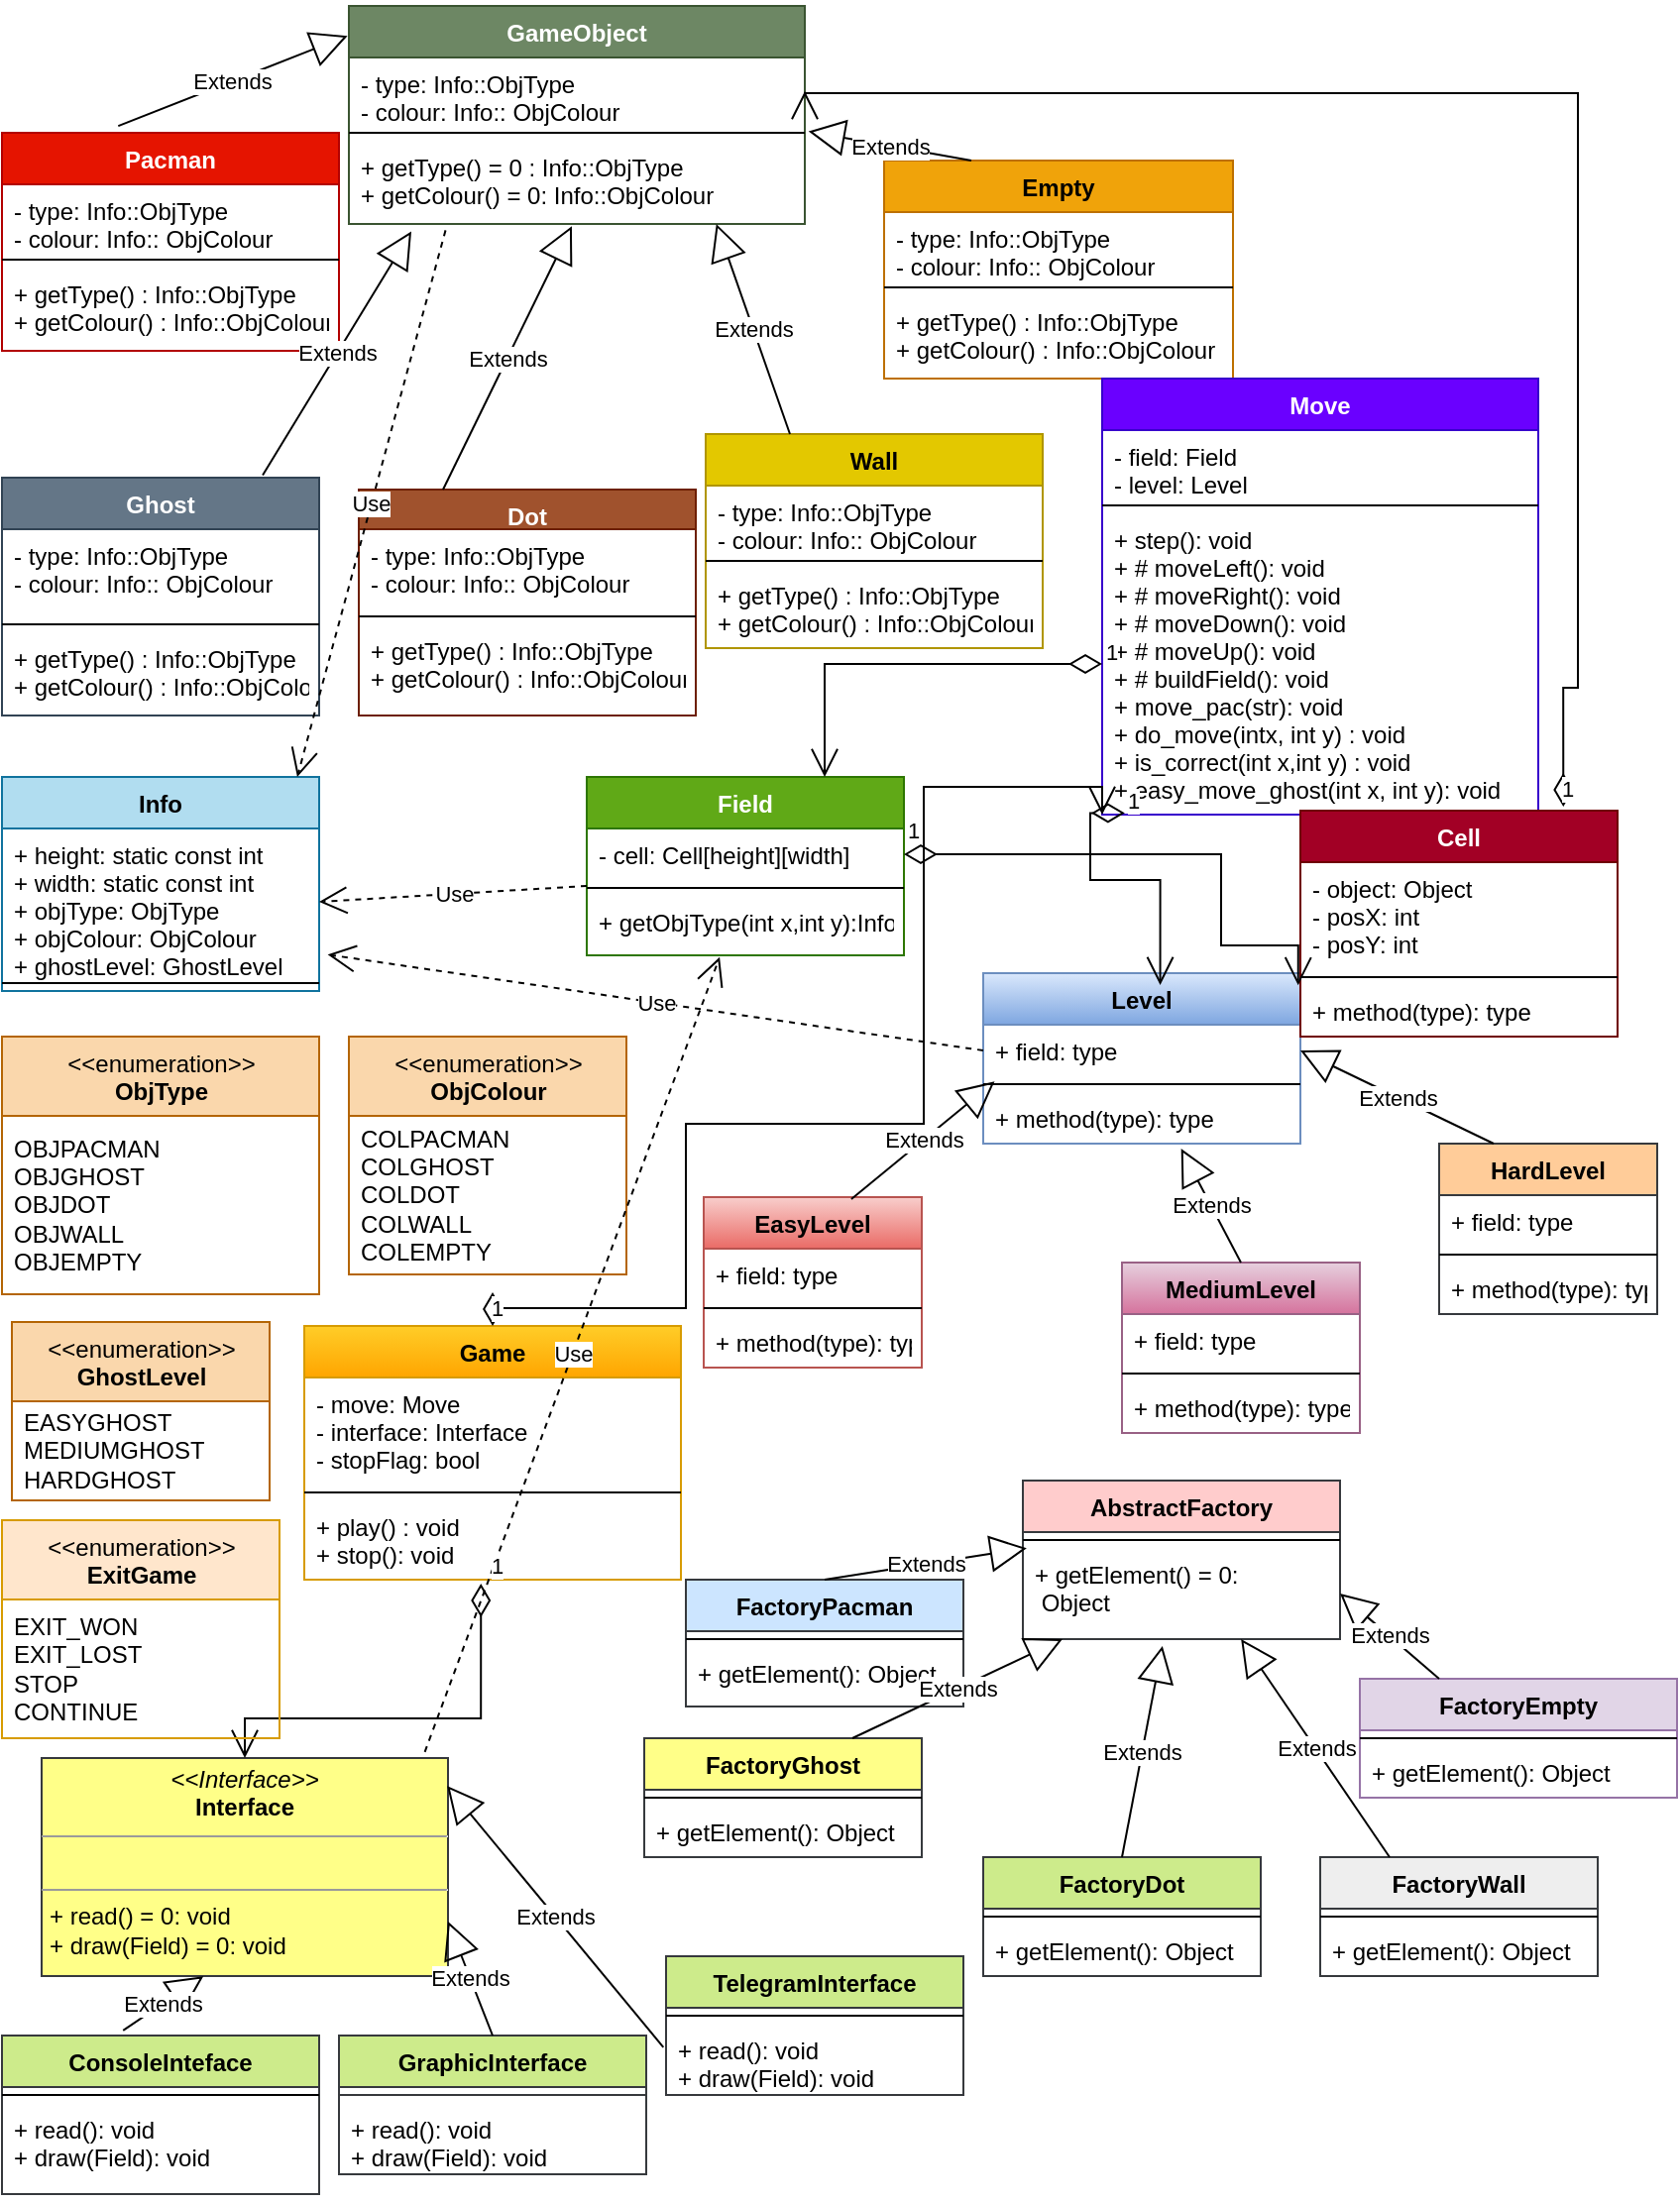 <mxfile version="17.1.3" type="github">
  <diagram id="C5RBs43oDa-KdzZeNtuy" name="Page-1">
    <mxGraphModel dx="1153" dy="608" grid="1" gridSize="10" guides="1" tooltips="1" connect="1" arrows="1" fold="1" page="1" pageScale="1" pageWidth="827" pageHeight="1169" math="0" shadow="0">
      <root>
        <mxCell id="WIyWlLk6GJQsqaUBKTNV-0" />
        <mxCell id="WIyWlLk6GJQsqaUBKTNV-1" parent="WIyWlLk6GJQsqaUBKTNV-0" />
        <mxCell id="kcvEA24CebEOUI8K_3z3-49" value="GameObject" style="swimlane;fontStyle=1;align=center;verticalAlign=top;childLayout=stackLayout;horizontal=1;startSize=26;horizontalStack=0;resizeParent=1;resizeParentMax=0;resizeLast=0;collapsible=1;marginBottom=0;fillColor=#6d8764;fontColor=#ffffff;strokeColor=#3A5431;" vertex="1" parent="WIyWlLk6GJQsqaUBKTNV-1">
          <mxGeometry x="190" y="36" width="230" height="110" as="geometry" />
        </mxCell>
        <mxCell id="kcvEA24CebEOUI8K_3z3-50" value="- type: Info::ObjType&#xa;- colour: Info:: ObjColour" style="text;strokeColor=none;fillColor=none;align=left;verticalAlign=top;spacingLeft=4;spacingRight=4;overflow=hidden;rotatable=0;points=[[0,0.5],[1,0.5]];portConstraint=eastwest;" vertex="1" parent="kcvEA24CebEOUI8K_3z3-49">
          <mxGeometry y="26" width="230" height="34" as="geometry" />
        </mxCell>
        <mxCell id="kcvEA24CebEOUI8K_3z3-51" value="" style="line;strokeWidth=1;fillColor=none;align=left;verticalAlign=middle;spacingTop=-1;spacingLeft=3;spacingRight=3;rotatable=0;labelPosition=right;points=[];portConstraint=eastwest;" vertex="1" parent="kcvEA24CebEOUI8K_3z3-49">
          <mxGeometry y="60" width="230" height="8" as="geometry" />
        </mxCell>
        <mxCell id="kcvEA24CebEOUI8K_3z3-52" value="+ getType() = 0 : Info::ObjType&#xa;+ getColour() = 0: Info::ObjColour" style="text;strokeColor=none;fillColor=none;align=left;verticalAlign=top;spacingLeft=4;spacingRight=4;overflow=hidden;rotatable=0;points=[[0,0.5],[1,0.5]];portConstraint=eastwest;" vertex="1" parent="kcvEA24CebEOUI8K_3z3-49">
          <mxGeometry y="68" width="230" height="42" as="geometry" />
        </mxCell>
        <mxCell id="kcvEA24CebEOUI8K_3z3-53" value="Ghost" style="swimlane;fontStyle=1;align=center;verticalAlign=top;childLayout=stackLayout;horizontal=1;startSize=26;horizontalStack=0;resizeParent=1;resizeParentMax=0;resizeLast=0;collapsible=1;marginBottom=0;fillColor=#647687;fontColor=#ffffff;strokeColor=#314354;" vertex="1" parent="WIyWlLk6GJQsqaUBKTNV-1">
          <mxGeometry x="15" y="274" width="160" height="120" as="geometry" />
        </mxCell>
        <mxCell id="kcvEA24CebEOUI8K_3z3-54" value="- type: Info::ObjType&#xa;- colour: Info:: ObjColour" style="text;strokeColor=none;fillColor=none;align=left;verticalAlign=top;spacingLeft=4;spacingRight=4;overflow=hidden;rotatable=0;points=[[0,0.5],[1,0.5]];portConstraint=eastwest;" vertex="1" parent="kcvEA24CebEOUI8K_3z3-53">
          <mxGeometry y="26" width="160" height="44" as="geometry" />
        </mxCell>
        <mxCell id="kcvEA24CebEOUI8K_3z3-55" value="" style="line;strokeWidth=1;fillColor=none;align=left;verticalAlign=middle;spacingTop=-1;spacingLeft=3;spacingRight=3;rotatable=0;labelPosition=right;points=[];portConstraint=eastwest;" vertex="1" parent="kcvEA24CebEOUI8K_3z3-53">
          <mxGeometry y="70" width="160" height="8" as="geometry" />
        </mxCell>
        <mxCell id="kcvEA24CebEOUI8K_3z3-56" value="+ getType() : Info::ObjType&#xa;+ getColour() : Info::ObjColour" style="text;strokeColor=none;fillColor=none;align=left;verticalAlign=top;spacingLeft=4;spacingRight=4;overflow=hidden;rotatable=0;points=[[0,0.5],[1,0.5]];portConstraint=eastwest;" vertex="1" parent="kcvEA24CebEOUI8K_3z3-53">
          <mxGeometry y="78" width="160" height="42" as="geometry" />
        </mxCell>
        <mxCell id="kcvEA24CebEOUI8K_3z3-57" value="Dot" style="swimlane;fontStyle=1;align=center;verticalAlign=top;childLayout=stackLayout;horizontal=1;startSize=20;horizontalStack=0;resizeParent=1;resizeParentMax=0;resizeLast=0;collapsible=1;marginBottom=0;fillColor=#a0522d;fontColor=#ffffff;strokeColor=#6D1F00;" vertex="1" parent="WIyWlLk6GJQsqaUBKTNV-1">
          <mxGeometry x="195" y="280" width="170" height="114" as="geometry" />
        </mxCell>
        <mxCell id="kcvEA24CebEOUI8K_3z3-58" value="- type: Info::ObjType&#xa;- colour: Info:: ObjColour" style="text;strokeColor=none;fillColor=none;align=left;verticalAlign=top;spacingLeft=4;spacingRight=4;overflow=hidden;rotatable=0;points=[[0,0.5],[1,0.5]];portConstraint=eastwest;" vertex="1" parent="kcvEA24CebEOUI8K_3z3-57">
          <mxGeometry y="20" width="170" height="40" as="geometry" />
        </mxCell>
        <mxCell id="kcvEA24CebEOUI8K_3z3-59" value="" style="line;strokeWidth=1;fillColor=none;align=left;verticalAlign=middle;spacingTop=-1;spacingLeft=3;spacingRight=3;rotatable=0;labelPosition=right;points=[];portConstraint=eastwest;" vertex="1" parent="kcvEA24CebEOUI8K_3z3-57">
          <mxGeometry y="60" width="170" height="8" as="geometry" />
        </mxCell>
        <mxCell id="kcvEA24CebEOUI8K_3z3-60" value="+ getType() : Info::ObjType&#xa;+ getColour() : Info::ObjColour" style="text;strokeColor=none;fillColor=none;align=left;verticalAlign=top;spacingLeft=4;spacingRight=4;overflow=hidden;rotatable=0;points=[[0,0.5],[1,0.5]];portConstraint=eastwest;" vertex="1" parent="kcvEA24CebEOUI8K_3z3-57">
          <mxGeometry y="68" width="170" height="46" as="geometry" />
        </mxCell>
        <mxCell id="kcvEA24CebEOUI8K_3z3-61" value="Wall" style="swimlane;fontStyle=1;align=center;verticalAlign=top;childLayout=stackLayout;horizontal=1;startSize=26;horizontalStack=0;resizeParent=1;resizeParentMax=0;resizeLast=0;collapsible=1;marginBottom=0;fillColor=#e3c800;fontColor=#000000;strokeColor=#B09500;" vertex="1" parent="WIyWlLk6GJQsqaUBKTNV-1">
          <mxGeometry x="370" y="252" width="170" height="108" as="geometry" />
        </mxCell>
        <mxCell id="kcvEA24CebEOUI8K_3z3-62" value="- type: Info::ObjType&#xa;- colour: Info:: ObjColour" style="text;strokeColor=none;fillColor=none;align=left;verticalAlign=top;spacingLeft=4;spacingRight=4;overflow=hidden;rotatable=0;points=[[0,0.5],[1,0.5]];portConstraint=eastwest;" vertex="1" parent="kcvEA24CebEOUI8K_3z3-61">
          <mxGeometry y="26" width="170" height="34" as="geometry" />
        </mxCell>
        <mxCell id="kcvEA24CebEOUI8K_3z3-63" value="" style="line;strokeWidth=1;fillColor=none;align=left;verticalAlign=middle;spacingTop=-1;spacingLeft=3;spacingRight=3;rotatable=0;labelPosition=right;points=[];portConstraint=eastwest;" vertex="1" parent="kcvEA24CebEOUI8K_3z3-61">
          <mxGeometry y="60" width="170" height="8" as="geometry" />
        </mxCell>
        <mxCell id="kcvEA24CebEOUI8K_3z3-64" value="+ getType() : Info::ObjType&#xa;+ getColour() : Info::ObjColour" style="text;strokeColor=none;fillColor=none;align=left;verticalAlign=top;spacingLeft=4;spacingRight=4;overflow=hidden;rotatable=0;points=[[0,0.5],[1,0.5]];portConstraint=eastwest;" vertex="1" parent="kcvEA24CebEOUI8K_3z3-61">
          <mxGeometry y="68" width="170" height="40" as="geometry" />
        </mxCell>
        <mxCell id="kcvEA24CebEOUI8K_3z3-65" value="Empty" style="swimlane;fontStyle=1;align=center;verticalAlign=top;childLayout=stackLayout;horizontal=1;startSize=26;horizontalStack=0;resizeParent=1;resizeParentMax=0;resizeLast=0;collapsible=1;marginBottom=0;fillColor=#f0a30a;fontColor=#000000;strokeColor=#BD7000;" vertex="1" parent="WIyWlLk6GJQsqaUBKTNV-1">
          <mxGeometry x="460" y="114" width="176" height="110" as="geometry" />
        </mxCell>
        <mxCell id="kcvEA24CebEOUI8K_3z3-66" value="- type: Info::ObjType&#xa;- colour: Info:: ObjColour" style="text;strokeColor=none;fillColor=none;align=left;verticalAlign=top;spacingLeft=4;spacingRight=4;overflow=hidden;rotatable=0;points=[[0,0.5],[1,0.5]];portConstraint=eastwest;" vertex="1" parent="kcvEA24CebEOUI8K_3z3-65">
          <mxGeometry y="26" width="176" height="34" as="geometry" />
        </mxCell>
        <mxCell id="kcvEA24CebEOUI8K_3z3-67" value="" style="line;strokeWidth=1;fillColor=none;align=left;verticalAlign=middle;spacingTop=-1;spacingLeft=3;spacingRight=3;rotatable=0;labelPosition=right;points=[];portConstraint=eastwest;" vertex="1" parent="kcvEA24CebEOUI8K_3z3-65">
          <mxGeometry y="60" width="176" height="8" as="geometry" />
        </mxCell>
        <mxCell id="kcvEA24CebEOUI8K_3z3-68" value="+ getType() : Info::ObjType&#xa;+ getColour() : Info::ObjColour" style="text;strokeColor=none;fillColor=none;align=left;verticalAlign=top;spacingLeft=4;spacingRight=4;overflow=hidden;rotatable=0;points=[[0,0.5],[1,0.5]];portConstraint=eastwest;" vertex="1" parent="kcvEA24CebEOUI8K_3z3-65">
          <mxGeometry y="68" width="176" height="42" as="geometry" />
        </mxCell>
        <mxCell id="kcvEA24CebEOUI8K_3z3-69" value="Pacman" style="swimlane;fontStyle=1;align=center;verticalAlign=top;childLayout=stackLayout;horizontal=1;startSize=26;horizontalStack=0;resizeParent=1;resizeParentMax=0;resizeLast=0;collapsible=1;marginBottom=0;fillColor=#e51400;fontColor=#ffffff;strokeColor=#B20000;" vertex="1" parent="WIyWlLk6GJQsqaUBKTNV-1">
          <mxGeometry x="15" y="100" width="170" height="110" as="geometry" />
        </mxCell>
        <mxCell id="kcvEA24CebEOUI8K_3z3-70" value="- type: Info::ObjType&#xa;- colour: Info:: ObjColour" style="text;strokeColor=none;fillColor=none;align=left;verticalAlign=top;spacingLeft=4;spacingRight=4;overflow=hidden;rotatable=0;points=[[0,0.5],[1,0.5]];portConstraint=eastwest;" vertex="1" parent="kcvEA24CebEOUI8K_3z3-69">
          <mxGeometry y="26" width="170" height="34" as="geometry" />
        </mxCell>
        <mxCell id="kcvEA24CebEOUI8K_3z3-71" value="" style="line;strokeWidth=1;fillColor=none;align=left;verticalAlign=middle;spacingTop=-1;spacingLeft=3;spacingRight=3;rotatable=0;labelPosition=right;points=[];portConstraint=eastwest;" vertex="1" parent="kcvEA24CebEOUI8K_3z3-69">
          <mxGeometry y="60" width="170" height="8" as="geometry" />
        </mxCell>
        <mxCell id="kcvEA24CebEOUI8K_3z3-72" value="+ getType() : Info::ObjType&#xa;+ getColour() : Info::ObjColour" style="text;strokeColor=none;fillColor=none;align=left;verticalAlign=top;spacingLeft=4;spacingRight=4;overflow=hidden;rotatable=0;points=[[0,0.5],[1,0.5]];portConstraint=eastwest;" vertex="1" parent="kcvEA24CebEOUI8K_3z3-69">
          <mxGeometry y="68" width="170" height="42" as="geometry" />
        </mxCell>
        <mxCell id="kcvEA24CebEOUI8K_3z3-73" value="Game" style="swimlane;fontStyle=1;align=center;verticalAlign=top;childLayout=stackLayout;horizontal=1;startSize=26;horizontalStack=0;resizeParent=1;resizeParentMax=0;resizeLast=0;collapsible=1;marginBottom=0;fillColor=#ffcd28;gradientColor=#ffa500;strokeColor=#d79b00;" vertex="1" parent="WIyWlLk6GJQsqaUBKTNV-1">
          <mxGeometry x="167.5" y="702" width="190" height="128" as="geometry" />
        </mxCell>
        <mxCell id="kcvEA24CebEOUI8K_3z3-74" value="- move: Move&#xa;- interface: Interface&#xa;- stopFlag: bool" style="text;strokeColor=none;fillColor=none;align=left;verticalAlign=top;spacingLeft=4;spacingRight=4;overflow=hidden;rotatable=0;points=[[0,0.5],[1,0.5]];portConstraint=eastwest;" vertex="1" parent="kcvEA24CebEOUI8K_3z3-73">
          <mxGeometry y="26" width="190" height="54" as="geometry" />
        </mxCell>
        <mxCell id="kcvEA24CebEOUI8K_3z3-75" value="" style="line;strokeWidth=1;fillColor=none;align=left;verticalAlign=middle;spacingTop=-1;spacingLeft=3;spacingRight=3;rotatable=0;labelPosition=right;points=[];portConstraint=eastwest;" vertex="1" parent="kcvEA24CebEOUI8K_3z3-73">
          <mxGeometry y="80" width="190" height="8" as="geometry" />
        </mxCell>
        <mxCell id="kcvEA24CebEOUI8K_3z3-76" value="+ play() : void&#xa;+ stop(): void" style="text;strokeColor=none;fillColor=none;align=left;verticalAlign=top;spacingLeft=4;spacingRight=4;overflow=hidden;rotatable=0;points=[[0,0.5],[1,0.5]];portConstraint=eastwest;" vertex="1" parent="kcvEA24CebEOUI8K_3z3-73">
          <mxGeometry y="88" width="190" height="40" as="geometry" />
        </mxCell>
        <mxCell id="kcvEA24CebEOUI8K_3z3-77" value="Move" style="swimlane;fontStyle=1;align=center;verticalAlign=top;childLayout=stackLayout;horizontal=1;startSize=26;horizontalStack=0;resizeParent=1;resizeParentMax=0;resizeLast=0;collapsible=1;marginBottom=0;fillColor=#6a00ff;fontColor=#ffffff;strokeColor=#3700CC;" vertex="1" parent="WIyWlLk6GJQsqaUBKTNV-1">
          <mxGeometry x="570" y="224" width="220" height="220" as="geometry" />
        </mxCell>
        <mxCell id="kcvEA24CebEOUI8K_3z3-78" value="- field: Field&#xa;- level: Level" style="text;strokeColor=none;fillColor=none;align=left;verticalAlign=top;spacingLeft=4;spacingRight=4;overflow=hidden;rotatable=0;points=[[0,0.5],[1,0.5]];portConstraint=eastwest;" vertex="1" parent="kcvEA24CebEOUI8K_3z3-77">
          <mxGeometry y="26" width="220" height="34" as="geometry" />
        </mxCell>
        <mxCell id="kcvEA24CebEOUI8K_3z3-79" value="" style="line;strokeWidth=1;fillColor=none;align=left;verticalAlign=middle;spacingTop=-1;spacingLeft=3;spacingRight=3;rotatable=0;labelPosition=right;points=[];portConstraint=eastwest;" vertex="1" parent="kcvEA24CebEOUI8K_3z3-77">
          <mxGeometry y="60" width="220" height="8" as="geometry" />
        </mxCell>
        <mxCell id="kcvEA24CebEOUI8K_3z3-80" value="+ step(): void&#xa;+ # moveLeft(): void&#xa;+ # moveRight(): void&#xa;+ # moveDown(): void&#xa;+ # moveUp(): void&#xa;+ # buildField(): void&#xa;+ move_pac(str): void&#xa;+ do_move(intx, int y) : void&#xa;+ is_correct(int x,int y) : void&#xa;+ easy_move_ghost(int x, int y): void" style="text;strokeColor=none;fillColor=none;align=left;verticalAlign=top;spacingLeft=4;spacingRight=4;overflow=hidden;rotatable=0;points=[[0,0.5],[1,0.5]];portConstraint=eastwest;" vertex="1" parent="kcvEA24CebEOUI8K_3z3-77">
          <mxGeometry y="68" width="220" height="152" as="geometry" />
        </mxCell>
        <mxCell id="kcvEA24CebEOUI8K_3z3-81" value="Field" style="swimlane;fontStyle=1;align=center;verticalAlign=top;childLayout=stackLayout;horizontal=1;startSize=26;horizontalStack=0;resizeParent=1;resizeParentMax=0;resizeLast=0;collapsible=1;marginBottom=0;fillColor=#60a917;strokeColor=#2D7600;fontColor=#ffffff;" vertex="1" parent="WIyWlLk6GJQsqaUBKTNV-1">
          <mxGeometry x="310" y="425" width="160" height="90" as="geometry" />
        </mxCell>
        <mxCell id="kcvEA24CebEOUI8K_3z3-82" value="- cell: Cell[height][width]" style="text;strokeColor=none;fillColor=none;align=left;verticalAlign=top;spacingLeft=4;spacingRight=4;overflow=hidden;rotatable=0;points=[[0,0.5],[1,0.5]];portConstraint=eastwest;" vertex="1" parent="kcvEA24CebEOUI8K_3z3-81">
          <mxGeometry y="26" width="160" height="26" as="geometry" />
        </mxCell>
        <mxCell id="kcvEA24CebEOUI8K_3z3-83" value="" style="line;strokeWidth=1;fillColor=none;align=left;verticalAlign=middle;spacingTop=-1;spacingLeft=3;spacingRight=3;rotatable=0;labelPosition=right;points=[];portConstraint=eastwest;" vertex="1" parent="kcvEA24CebEOUI8K_3z3-81">
          <mxGeometry y="52" width="160" height="8" as="geometry" />
        </mxCell>
        <mxCell id="kcvEA24CebEOUI8K_3z3-84" value="+ getObjType(int x,int y):Info::ObjType" style="text;strokeColor=none;fillColor=none;align=left;verticalAlign=top;spacingLeft=4;spacingRight=4;overflow=hidden;rotatable=0;points=[[0,0.5],[1,0.5]];portConstraint=eastwest;" vertex="1" parent="kcvEA24CebEOUI8K_3z3-81">
          <mxGeometry y="60" width="160" height="30" as="geometry" />
        </mxCell>
        <mxCell id="kcvEA24CebEOUI8K_3z3-85" value="Level" style="swimlane;fontStyle=1;align=center;verticalAlign=top;childLayout=stackLayout;horizontal=1;startSize=26;horizontalStack=0;resizeParent=1;resizeParentMax=0;resizeLast=0;collapsible=1;marginBottom=0;fillColor=#dae8fc;gradientColor=#7ea6e0;strokeColor=#6c8ebf;" vertex="1" parent="WIyWlLk6GJQsqaUBKTNV-1">
          <mxGeometry x="510" y="524" width="160" height="86" as="geometry" />
        </mxCell>
        <mxCell id="kcvEA24CebEOUI8K_3z3-86" value="+ field: type" style="text;strokeColor=none;fillColor=none;align=left;verticalAlign=top;spacingLeft=4;spacingRight=4;overflow=hidden;rotatable=0;points=[[0,0.5],[1,0.5]];portConstraint=eastwest;" vertex="1" parent="kcvEA24CebEOUI8K_3z3-85">
          <mxGeometry y="26" width="160" height="26" as="geometry" />
        </mxCell>
        <mxCell id="kcvEA24CebEOUI8K_3z3-87" value="" style="line;strokeWidth=1;fillColor=none;align=left;verticalAlign=middle;spacingTop=-1;spacingLeft=3;spacingRight=3;rotatable=0;labelPosition=right;points=[];portConstraint=eastwest;" vertex="1" parent="kcvEA24CebEOUI8K_3z3-85">
          <mxGeometry y="52" width="160" height="8" as="geometry" />
        </mxCell>
        <mxCell id="kcvEA24CebEOUI8K_3z3-88" value="+ method(type): type" style="text;strokeColor=none;fillColor=none;align=left;verticalAlign=top;spacingLeft=4;spacingRight=4;overflow=hidden;rotatable=0;points=[[0,0.5],[1,0.5]];portConstraint=eastwest;" vertex="1" parent="kcvEA24CebEOUI8K_3z3-85">
          <mxGeometry y="60" width="160" height="26" as="geometry" />
        </mxCell>
        <mxCell id="kcvEA24CebEOUI8K_3z3-89" value="Cell" style="swimlane;fontStyle=1;align=center;verticalAlign=top;childLayout=stackLayout;horizontal=1;startSize=26;horizontalStack=0;resizeParent=1;resizeParentMax=0;resizeLast=0;collapsible=1;marginBottom=0;fillColor=#a20025;fontColor=#ffffff;strokeColor=#6F0000;" vertex="1" parent="WIyWlLk6GJQsqaUBKTNV-1">
          <mxGeometry x="670" y="442" width="160" height="114" as="geometry" />
        </mxCell>
        <mxCell id="kcvEA24CebEOUI8K_3z3-90" value="- object: Object&#xa;- posX: int&#xa;- posY: int" style="text;strokeColor=none;fillColor=none;align=left;verticalAlign=top;spacingLeft=4;spacingRight=4;overflow=hidden;rotatable=0;points=[[0,0.5],[1,0.5]];portConstraint=eastwest;" vertex="1" parent="kcvEA24CebEOUI8K_3z3-89">
          <mxGeometry y="26" width="160" height="54" as="geometry" />
        </mxCell>
        <mxCell id="kcvEA24CebEOUI8K_3z3-91" value="" style="line;strokeWidth=1;fillColor=none;align=left;verticalAlign=middle;spacingTop=-1;spacingLeft=3;spacingRight=3;rotatable=0;labelPosition=right;points=[];portConstraint=eastwest;" vertex="1" parent="kcvEA24CebEOUI8K_3z3-89">
          <mxGeometry y="80" width="160" height="8" as="geometry" />
        </mxCell>
        <mxCell id="kcvEA24CebEOUI8K_3z3-92" value="+ method(type): type" style="text;strokeColor=none;fillColor=none;align=left;verticalAlign=top;spacingLeft=4;spacingRight=4;overflow=hidden;rotatable=0;points=[[0,0.5],[1,0.5]];portConstraint=eastwest;" vertex="1" parent="kcvEA24CebEOUI8K_3z3-89">
          <mxGeometry y="88" width="160" height="26" as="geometry" />
        </mxCell>
        <mxCell id="kcvEA24CebEOUI8K_3z3-97" value="ConsoleInteface" style="swimlane;fontStyle=1;align=center;verticalAlign=top;childLayout=stackLayout;horizontal=1;startSize=26;horizontalStack=0;resizeParent=1;resizeParentMax=0;resizeLast=0;collapsible=1;marginBottom=0;fillColor=#cdeb8b;strokeColor=#36393d;" vertex="1" parent="WIyWlLk6GJQsqaUBKTNV-1">
          <mxGeometry x="15" y="1060" width="160" height="80" as="geometry" />
        </mxCell>
        <mxCell id="kcvEA24CebEOUI8K_3z3-99" value="" style="line;strokeWidth=1;fillColor=none;align=left;verticalAlign=middle;spacingTop=-1;spacingLeft=3;spacingRight=3;rotatable=0;labelPosition=right;points=[];portConstraint=eastwest;" vertex="1" parent="kcvEA24CebEOUI8K_3z3-97">
          <mxGeometry y="26" width="160" height="8" as="geometry" />
        </mxCell>
        <mxCell id="kcvEA24CebEOUI8K_3z3-100" value="+ read(): void&#xa;+ draw(Field): void" style="text;strokeColor=none;fillColor=none;align=left;verticalAlign=top;spacingLeft=4;spacingRight=4;overflow=hidden;rotatable=0;points=[[0,0.5],[1,0.5]];portConstraint=eastwest;" vertex="1" parent="kcvEA24CebEOUI8K_3z3-97">
          <mxGeometry y="34" width="160" height="46" as="geometry" />
        </mxCell>
        <mxCell id="kcvEA24CebEOUI8K_3z3-101" value="GraphicInterface" style="swimlane;fontStyle=1;align=center;verticalAlign=top;childLayout=stackLayout;horizontal=1;startSize=26;horizontalStack=0;resizeParent=1;resizeParentMax=0;resizeLast=0;collapsible=1;marginBottom=0;fillColor=#cdeb8b;strokeColor=#36393d;" vertex="1" parent="WIyWlLk6GJQsqaUBKTNV-1">
          <mxGeometry x="185" y="1060" width="155" height="70" as="geometry" />
        </mxCell>
        <mxCell id="kcvEA24CebEOUI8K_3z3-103" value="" style="line;strokeWidth=1;fillColor=#cdeb8b;align=left;verticalAlign=middle;spacingTop=-1;spacingLeft=3;spacingRight=3;rotatable=0;labelPosition=right;points=[];portConstraint=eastwest;strokeColor=#36393d;" vertex="1" parent="kcvEA24CebEOUI8K_3z3-101">
          <mxGeometry y="26" width="155" height="8" as="geometry" />
        </mxCell>
        <mxCell id="kcvEA24CebEOUI8K_3z3-104" value="+ read(): void&#xa;+ draw(Field): void" style="text;strokeColor=none;fillColor=none;align=left;verticalAlign=top;spacingLeft=4;spacingRight=4;overflow=hidden;rotatable=0;points=[[0,0.5],[1,0.5]];portConstraint=eastwest;" vertex="1" parent="kcvEA24CebEOUI8K_3z3-101">
          <mxGeometry y="34" width="155" height="36" as="geometry" />
        </mxCell>
        <mxCell id="kcvEA24CebEOUI8K_3z3-105" value="TelegramInterface&#xa;" style="swimlane;fontStyle=1;align=center;verticalAlign=top;childLayout=stackLayout;horizontal=1;startSize=26;horizontalStack=0;resizeParent=1;resizeParentMax=0;resizeLast=0;collapsible=1;marginBottom=0;fillColor=#cdeb8b;strokeColor=#36393d;" vertex="1" parent="WIyWlLk6GJQsqaUBKTNV-1">
          <mxGeometry x="350" y="1020" width="150" height="70" as="geometry" />
        </mxCell>
        <mxCell id="kcvEA24CebEOUI8K_3z3-107" value="" style="line;strokeWidth=1;fillColor=none;align=left;verticalAlign=middle;spacingTop=-1;spacingLeft=3;spacingRight=3;rotatable=0;labelPosition=right;points=[];portConstraint=eastwest;" vertex="1" parent="kcvEA24CebEOUI8K_3z3-105">
          <mxGeometry y="26" width="150" height="8" as="geometry" />
        </mxCell>
        <mxCell id="kcvEA24CebEOUI8K_3z3-108" value="+ read(): void&#xa;+ draw(Field): void" style="text;strokeColor=none;fillColor=none;align=left;verticalAlign=top;spacingLeft=4;spacingRight=4;overflow=hidden;rotatable=0;points=[[0,0.5],[1,0.5]];portConstraint=eastwest;" vertex="1" parent="kcvEA24CebEOUI8K_3z3-105">
          <mxGeometry y="34" width="150" height="36" as="geometry" />
        </mxCell>
        <mxCell id="kcvEA24CebEOUI8K_3z3-109" value="Info&#xa;" style="swimlane;fontStyle=1;align=center;verticalAlign=top;childLayout=stackLayout;horizontal=1;startSize=26;horizontalStack=0;resizeParent=1;resizeParentMax=0;resizeLast=0;collapsible=1;marginBottom=0;fillColor=#b1ddf0;strokeColor=#10739e;" vertex="1" parent="WIyWlLk6GJQsqaUBKTNV-1">
          <mxGeometry x="15" y="425" width="160" height="108" as="geometry" />
        </mxCell>
        <mxCell id="kcvEA24CebEOUI8K_3z3-110" value="+ height: static const int&#xa;+ width: static const int&#xa;+ objType: ObjType&#xa;+ objColour: ObjColour&#xa;+ ghostLevel: GhostLevel" style="text;strokeColor=none;fillColor=none;align=left;verticalAlign=top;spacingLeft=4;spacingRight=4;overflow=hidden;rotatable=0;points=[[0,0.5],[1,0.5]];portConstraint=eastwest;" vertex="1" parent="kcvEA24CebEOUI8K_3z3-109">
          <mxGeometry y="26" width="160" height="74" as="geometry" />
        </mxCell>
        <mxCell id="kcvEA24CebEOUI8K_3z3-111" value="" style="line;strokeWidth=1;fillColor=none;align=left;verticalAlign=middle;spacingTop=-1;spacingLeft=3;spacingRight=3;rotatable=0;labelPosition=right;points=[];portConstraint=eastwest;" vertex="1" parent="kcvEA24CebEOUI8K_3z3-109">
          <mxGeometry y="100" width="160" height="8" as="geometry" />
        </mxCell>
        <mxCell id="kcvEA24CebEOUI8K_3z3-113" value="AbstractFactory" style="swimlane;fontStyle=1;align=center;verticalAlign=top;childLayout=stackLayout;horizontal=1;startSize=26;horizontalStack=0;resizeParent=1;resizeParentMax=0;resizeLast=0;collapsible=1;marginBottom=0;fillColor=#ffcccc;strokeColor=#36393d;" vertex="1" parent="WIyWlLk6GJQsqaUBKTNV-1">
          <mxGeometry x="530" y="780" width="160" height="80" as="geometry" />
        </mxCell>
        <mxCell id="kcvEA24CebEOUI8K_3z3-115" value="" style="line;strokeWidth=1;fillColor=none;align=left;verticalAlign=middle;spacingTop=-1;spacingLeft=3;spacingRight=3;rotatable=0;labelPosition=right;points=[];portConstraint=eastwest;" vertex="1" parent="kcvEA24CebEOUI8K_3z3-113">
          <mxGeometry y="26" width="160" height="8" as="geometry" />
        </mxCell>
        <mxCell id="kcvEA24CebEOUI8K_3z3-116" value="+ getElement() = 0:&#xa; Object" style="text;strokeColor=none;fillColor=none;align=left;verticalAlign=top;spacingLeft=4;spacingRight=4;overflow=hidden;rotatable=0;points=[[0,0.5],[1,0.5]];portConstraint=eastwest;" vertex="1" parent="kcvEA24CebEOUI8K_3z3-113">
          <mxGeometry y="34" width="160" height="46" as="geometry" />
        </mxCell>
        <mxCell id="kcvEA24CebEOUI8K_3z3-117" value="FactoryPacman" style="swimlane;fontStyle=1;align=center;verticalAlign=top;childLayout=stackLayout;horizontal=1;startSize=26;horizontalStack=0;resizeParent=1;resizeParentMax=0;resizeLast=0;collapsible=1;marginBottom=0;fillColor=#cce5ff;strokeColor=#36393d;" vertex="1" parent="WIyWlLk6GJQsqaUBKTNV-1">
          <mxGeometry x="360" y="830" width="140" height="64" as="geometry" />
        </mxCell>
        <mxCell id="kcvEA24CebEOUI8K_3z3-119" value="" style="line;strokeWidth=1;fillColor=none;align=left;verticalAlign=middle;spacingTop=-1;spacingLeft=3;spacingRight=3;rotatable=0;labelPosition=right;points=[];portConstraint=eastwest;" vertex="1" parent="kcvEA24CebEOUI8K_3z3-117">
          <mxGeometry y="26" width="140" height="8" as="geometry" />
        </mxCell>
        <mxCell id="kcvEA24CebEOUI8K_3z3-120" value="+ getElement(): Object" style="text;strokeColor=none;fillColor=none;align=left;verticalAlign=top;spacingLeft=4;spacingRight=4;overflow=hidden;rotatable=0;points=[[0,0.5],[1,0.5]];portConstraint=eastwest;" vertex="1" parent="kcvEA24CebEOUI8K_3z3-117">
          <mxGeometry y="34" width="140" height="30" as="geometry" />
        </mxCell>
        <mxCell id="kcvEA24CebEOUI8K_3z3-121" value="FactoryGhost" style="swimlane;fontStyle=1;align=center;verticalAlign=top;childLayout=stackLayout;horizontal=1;startSize=26;horizontalStack=0;resizeParent=1;resizeParentMax=0;resizeLast=0;collapsible=1;marginBottom=0;fillColor=#ffff88;strokeColor=#36393d;" vertex="1" parent="WIyWlLk6GJQsqaUBKTNV-1">
          <mxGeometry x="339" y="910" width="140" height="60" as="geometry" />
        </mxCell>
        <mxCell id="kcvEA24CebEOUI8K_3z3-123" value="" style="line;strokeWidth=1;fillColor=none;align=left;verticalAlign=middle;spacingTop=-1;spacingLeft=3;spacingRight=3;rotatable=0;labelPosition=right;points=[];portConstraint=eastwest;" vertex="1" parent="kcvEA24CebEOUI8K_3z3-121">
          <mxGeometry y="26" width="140" height="8" as="geometry" />
        </mxCell>
        <mxCell id="kcvEA24CebEOUI8K_3z3-124" value="+ getElement(): Object" style="text;strokeColor=none;fillColor=none;align=left;verticalAlign=top;spacingLeft=4;spacingRight=4;overflow=hidden;rotatable=0;points=[[0,0.5],[1,0.5]];portConstraint=eastwest;" vertex="1" parent="kcvEA24CebEOUI8K_3z3-121">
          <mxGeometry y="34" width="140" height="26" as="geometry" />
        </mxCell>
        <mxCell id="kcvEA24CebEOUI8K_3z3-125" value="FactoryWall" style="swimlane;fontStyle=1;align=center;verticalAlign=top;childLayout=stackLayout;horizontal=1;startSize=26;horizontalStack=0;resizeParent=1;resizeParentMax=0;resizeLast=0;collapsible=1;marginBottom=0;fillColor=#eeeeee;strokeColor=#36393d;" vertex="1" parent="WIyWlLk6GJQsqaUBKTNV-1">
          <mxGeometry x="680" y="970" width="140" height="60" as="geometry" />
        </mxCell>
        <mxCell id="kcvEA24CebEOUI8K_3z3-127" value="" style="line;strokeWidth=1;fillColor=none;align=left;verticalAlign=middle;spacingTop=-1;spacingLeft=3;spacingRight=3;rotatable=0;labelPosition=right;points=[];portConstraint=eastwest;" vertex="1" parent="kcvEA24CebEOUI8K_3z3-125">
          <mxGeometry y="26" width="140" height="8" as="geometry" />
        </mxCell>
        <mxCell id="kcvEA24CebEOUI8K_3z3-128" value="+ getElement(): Object" style="text;strokeColor=none;fillColor=none;align=left;verticalAlign=top;spacingLeft=4;spacingRight=4;overflow=hidden;rotatable=0;points=[[0,0.5],[1,0.5]];portConstraint=eastwest;" vertex="1" parent="kcvEA24CebEOUI8K_3z3-125">
          <mxGeometry y="34" width="140" height="26" as="geometry" />
        </mxCell>
        <mxCell id="kcvEA24CebEOUI8K_3z3-133" value="FactoryDot" style="swimlane;fontStyle=1;align=center;verticalAlign=top;childLayout=stackLayout;horizontal=1;startSize=26;horizontalStack=0;resizeParent=1;resizeParentMax=0;resizeLast=0;collapsible=1;marginBottom=0;fillColor=#cdeb8b;strokeColor=#36393d;" vertex="1" parent="WIyWlLk6GJQsqaUBKTNV-1">
          <mxGeometry x="510" y="970" width="140" height="60" as="geometry" />
        </mxCell>
        <mxCell id="kcvEA24CebEOUI8K_3z3-135" value="" style="line;strokeWidth=1;fillColor=none;align=left;verticalAlign=middle;spacingTop=-1;spacingLeft=3;spacingRight=3;rotatable=0;labelPosition=right;points=[];portConstraint=eastwest;" vertex="1" parent="kcvEA24CebEOUI8K_3z3-133">
          <mxGeometry y="26" width="140" height="8" as="geometry" />
        </mxCell>
        <mxCell id="kcvEA24CebEOUI8K_3z3-136" value="+ getElement(): Object" style="text;strokeColor=none;fillColor=none;align=left;verticalAlign=top;spacingLeft=4;spacingRight=4;overflow=hidden;rotatable=0;points=[[0,0.5],[1,0.5]];portConstraint=eastwest;" vertex="1" parent="kcvEA24CebEOUI8K_3z3-133">
          <mxGeometry y="34" width="140" height="26" as="geometry" />
        </mxCell>
        <mxCell id="kcvEA24CebEOUI8K_3z3-137" value="Extends" style="endArrow=block;endSize=16;endFill=0;html=1;rounded=0;entryX=-0.003;entryY=0.137;entryDx=0;entryDy=0;entryPerimeter=0;exitX=0.345;exitY=-0.031;exitDx=0;exitDy=0;exitPerimeter=0;" edge="1" parent="WIyWlLk6GJQsqaUBKTNV-1" source="kcvEA24CebEOUI8K_3z3-69" target="kcvEA24CebEOUI8K_3z3-49">
          <mxGeometry width="160" relative="1" as="geometry">
            <mxPoint x="10" y="78.6" as="sourcePoint" />
            <mxPoint x="170" y="78.6" as="targetPoint" />
          </mxGeometry>
        </mxCell>
        <mxCell id="kcvEA24CebEOUI8K_3z3-138" value="Extends" style="endArrow=block;endSize=16;endFill=0;html=1;rounded=0;entryX=0.806;entryY=1;entryDx=0;entryDy=0;entryPerimeter=0;exitX=0.25;exitY=0;exitDx=0;exitDy=0;" edge="1" parent="WIyWlLk6GJQsqaUBKTNV-1" source="kcvEA24CebEOUI8K_3z3-61" target="kcvEA24CebEOUI8K_3z3-52">
          <mxGeometry width="160" relative="1" as="geometry">
            <mxPoint x="330" y="260" as="sourcePoint" />
            <mxPoint x="490" y="260" as="targetPoint" />
          </mxGeometry>
        </mxCell>
        <mxCell id="kcvEA24CebEOUI8K_3z3-142" value="Extends" style="endArrow=block;endSize=16;endFill=0;html=1;rounded=0;entryX=0.489;entryY=1.026;entryDx=0;entryDy=0;entryPerimeter=0;exitX=0.25;exitY=0;exitDx=0;exitDy=0;" edge="1" parent="WIyWlLk6GJQsqaUBKTNV-1" source="kcvEA24CebEOUI8K_3z3-57" target="kcvEA24CebEOUI8K_3z3-52">
          <mxGeometry width="160" relative="1" as="geometry">
            <mxPoint x="220" y="252" as="sourcePoint" />
            <mxPoint x="380" y="252" as="targetPoint" />
          </mxGeometry>
        </mxCell>
        <mxCell id="kcvEA24CebEOUI8K_3z3-143" value="Extends" style="endArrow=block;endSize=16;endFill=0;html=1;rounded=0;entryX=1.008;entryY=1.096;entryDx=0;entryDy=0;entryPerimeter=0;exitX=0.25;exitY=0;exitDx=0;exitDy=0;" edge="1" parent="WIyWlLk6GJQsqaUBKTNV-1" source="kcvEA24CebEOUI8K_3z3-65" target="kcvEA24CebEOUI8K_3z3-50">
          <mxGeometry width="160" relative="1" as="geometry">
            <mxPoint x="460" y="71" as="sourcePoint" />
            <mxPoint x="620" y="71" as="targetPoint" />
          </mxGeometry>
        </mxCell>
        <mxCell id="kcvEA24CebEOUI8K_3z3-144" value="Extends" style="endArrow=block;endSize=16;endFill=0;html=1;rounded=0;exitX=0.822;exitY=-0.01;exitDx=0;exitDy=0;exitPerimeter=0;entryX=0.137;entryY=1.09;entryDx=0;entryDy=0;entryPerimeter=0;" edge="1" parent="WIyWlLk6GJQsqaUBKTNV-1" source="kcvEA24CebEOUI8K_3z3-53" target="kcvEA24CebEOUI8K_3z3-52">
          <mxGeometry width="160" relative="1" as="geometry">
            <mxPoint x="60" y="169.2" as="sourcePoint" />
            <mxPoint x="210" y="140" as="targetPoint" />
          </mxGeometry>
        </mxCell>
        <mxCell id="kcvEA24CebEOUI8K_3z3-145" value="EasyLevel" style="swimlane;fontStyle=1;align=center;verticalAlign=top;childLayout=stackLayout;horizontal=1;startSize=26;horizontalStack=0;resizeParent=1;resizeParentMax=0;resizeLast=0;collapsible=1;marginBottom=0;fillColor=#f8cecc;gradientColor=#ea6b66;strokeColor=#b85450;" vertex="1" parent="WIyWlLk6GJQsqaUBKTNV-1">
          <mxGeometry x="369" y="637" width="110" height="86" as="geometry" />
        </mxCell>
        <mxCell id="kcvEA24CebEOUI8K_3z3-146" value="+ field: type" style="text;strokeColor=none;fillColor=none;align=left;verticalAlign=top;spacingLeft=4;spacingRight=4;overflow=hidden;rotatable=0;points=[[0,0.5],[1,0.5]];portConstraint=eastwest;" vertex="1" parent="kcvEA24CebEOUI8K_3z3-145">
          <mxGeometry y="26" width="110" height="26" as="geometry" />
        </mxCell>
        <mxCell id="kcvEA24CebEOUI8K_3z3-147" value="" style="line;strokeWidth=1;fillColor=none;align=left;verticalAlign=middle;spacingTop=-1;spacingLeft=3;spacingRight=3;rotatable=0;labelPosition=right;points=[];portConstraint=eastwest;" vertex="1" parent="kcvEA24CebEOUI8K_3z3-145">
          <mxGeometry y="52" width="110" height="8" as="geometry" />
        </mxCell>
        <mxCell id="kcvEA24CebEOUI8K_3z3-148" value="+ method(type): type" style="text;strokeColor=none;fillColor=none;align=left;verticalAlign=top;spacingLeft=4;spacingRight=4;overflow=hidden;rotatable=0;points=[[0,0.5],[1,0.5]];portConstraint=eastwest;" vertex="1" parent="kcvEA24CebEOUI8K_3z3-145">
          <mxGeometry y="60" width="110" height="26" as="geometry" />
        </mxCell>
        <mxCell id="kcvEA24CebEOUI8K_3z3-149" value="MediumLevel" style="swimlane;fontStyle=1;align=center;verticalAlign=top;childLayout=stackLayout;horizontal=1;startSize=26;horizontalStack=0;resizeParent=1;resizeParentMax=0;resizeLast=0;collapsible=1;marginBottom=0;fillColor=#e6d0de;gradientColor=#d5739d;strokeColor=#996185;" vertex="1" parent="WIyWlLk6GJQsqaUBKTNV-1">
          <mxGeometry x="580" y="670" width="120" height="86" as="geometry" />
        </mxCell>
        <mxCell id="kcvEA24CebEOUI8K_3z3-150" value="+ field: type" style="text;strokeColor=none;fillColor=none;align=left;verticalAlign=top;spacingLeft=4;spacingRight=4;overflow=hidden;rotatable=0;points=[[0,0.5],[1,0.5]];portConstraint=eastwest;" vertex="1" parent="kcvEA24CebEOUI8K_3z3-149">
          <mxGeometry y="26" width="120" height="26" as="geometry" />
        </mxCell>
        <mxCell id="kcvEA24CebEOUI8K_3z3-151" value="" style="line;strokeWidth=1;fillColor=none;align=left;verticalAlign=middle;spacingTop=-1;spacingLeft=3;spacingRight=3;rotatable=0;labelPosition=right;points=[];portConstraint=eastwest;" vertex="1" parent="kcvEA24CebEOUI8K_3z3-149">
          <mxGeometry y="52" width="120" height="8" as="geometry" />
        </mxCell>
        <mxCell id="kcvEA24CebEOUI8K_3z3-152" value="+ method(type): type" style="text;strokeColor=none;fillColor=none;align=left;verticalAlign=top;spacingLeft=4;spacingRight=4;overflow=hidden;rotatable=0;points=[[0,0.5],[1,0.5]];portConstraint=eastwest;" vertex="1" parent="kcvEA24CebEOUI8K_3z3-149">
          <mxGeometry y="60" width="120" height="26" as="geometry" />
        </mxCell>
        <mxCell id="kcvEA24CebEOUI8K_3z3-153" value="HardLevel" style="swimlane;fontStyle=1;align=center;verticalAlign=top;childLayout=stackLayout;horizontal=1;startSize=26;horizontalStack=0;resizeParent=1;resizeParentMax=0;resizeLast=0;collapsible=1;marginBottom=0;fillColor=#ffcc99;strokeColor=#36393d;" vertex="1" parent="WIyWlLk6GJQsqaUBKTNV-1">
          <mxGeometry x="740" y="610" width="110" height="86" as="geometry" />
        </mxCell>
        <mxCell id="kcvEA24CebEOUI8K_3z3-154" value="+ field: type" style="text;strokeColor=none;fillColor=none;align=left;verticalAlign=top;spacingLeft=4;spacingRight=4;overflow=hidden;rotatable=0;points=[[0,0.5],[1,0.5]];portConstraint=eastwest;" vertex="1" parent="kcvEA24CebEOUI8K_3z3-153">
          <mxGeometry y="26" width="110" height="26" as="geometry" />
        </mxCell>
        <mxCell id="kcvEA24CebEOUI8K_3z3-155" value="" style="line;strokeWidth=1;fillColor=none;align=left;verticalAlign=middle;spacingTop=-1;spacingLeft=3;spacingRight=3;rotatable=0;labelPosition=right;points=[];portConstraint=eastwest;" vertex="1" parent="kcvEA24CebEOUI8K_3z3-153">
          <mxGeometry y="52" width="110" height="8" as="geometry" />
        </mxCell>
        <mxCell id="kcvEA24CebEOUI8K_3z3-156" value="+ method(type): type" style="text;strokeColor=none;fillColor=none;align=left;verticalAlign=top;spacingLeft=4;spacingRight=4;overflow=hidden;rotatable=0;points=[[0,0.5],[1,0.5]];portConstraint=eastwest;" vertex="1" parent="kcvEA24CebEOUI8K_3z3-153">
          <mxGeometry y="60" width="110" height="26" as="geometry" />
        </mxCell>
        <mxCell id="kcvEA24CebEOUI8K_3z3-159" value="&amp;lt;&amp;lt;enumeration&amp;gt;&amp;gt;&lt;br&gt;&lt;b&gt;ObjColour&lt;/b&gt;" style="swimlane;fontStyle=0;align=center;verticalAlign=top;childLayout=stackLayout;horizontal=1;startSize=40;horizontalStack=0;resizeParent=1;resizeParentMax=0;resizeLast=0;collapsible=0;marginBottom=0;html=1;fillColor=#fad7ac;strokeColor=#b46504;" vertex="1" parent="WIyWlLk6GJQsqaUBKTNV-1">
          <mxGeometry x="190" y="556" width="140" height="120" as="geometry" />
        </mxCell>
        <mxCell id="kcvEA24CebEOUI8K_3z3-160" value="COLPACMAN&lt;br&gt;COLGHOST&lt;br&gt;COLDOT&lt;br&gt;COLWALL&lt;br&gt;COLEMPTY" style="text;html=1;strokeColor=none;fillColor=none;align=left;verticalAlign=middle;spacingLeft=4;spacingRight=4;overflow=hidden;rotatable=0;points=[[0,0.5],[1,0.5]];portConstraint=eastwest;" vertex="1" parent="kcvEA24CebEOUI8K_3z3-159">
          <mxGeometry y="40" width="140" height="80" as="geometry" />
        </mxCell>
        <mxCell id="kcvEA24CebEOUI8K_3z3-161" value="&lt;p style=&quot;margin: 0px ; margin-top: 4px ; text-align: center&quot;&gt;&lt;i&gt;&amp;lt;&amp;lt;Interface&amp;gt;&amp;gt;&lt;/i&gt;&lt;br&gt;&lt;b&gt;Interface&lt;/b&gt;&lt;/p&gt;&lt;hr size=&quot;1&quot;&gt;&lt;p style=&quot;margin: 0px ; margin-left: 4px&quot;&gt;&lt;br&gt;&lt;/p&gt;&lt;hr size=&quot;1&quot;&gt;&lt;p style=&quot;margin: 0px ; margin-left: 4px&quot;&gt;+ read() = 0: void&lt;br&gt;+ draw(Field) = 0: void&lt;/p&gt;" style="verticalAlign=top;align=left;overflow=fill;fontSize=12;fontFamily=Helvetica;html=1;fillColor=#ffff88;strokeColor=#36393d;" vertex="1" parent="WIyWlLk6GJQsqaUBKTNV-1">
          <mxGeometry x="35" y="920" width="205" height="110" as="geometry" />
        </mxCell>
        <mxCell id="kcvEA24CebEOUI8K_3z3-162" value="&amp;lt;&amp;lt;enumeration&amp;gt;&amp;gt;&lt;br&gt;&lt;b&gt;GhostLevel&lt;/b&gt;" style="swimlane;fontStyle=0;align=center;verticalAlign=top;childLayout=stackLayout;horizontal=1;startSize=40;horizontalStack=0;resizeParent=1;resizeParentMax=0;resizeLast=0;collapsible=0;marginBottom=0;html=1;fillColor=#fad7ac;strokeColor=#b46504;" vertex="1" parent="WIyWlLk6GJQsqaUBKTNV-1">
          <mxGeometry x="20" y="700" width="130" height="90" as="geometry" />
        </mxCell>
        <mxCell id="kcvEA24CebEOUI8K_3z3-163" value="EASYGHOST&lt;br&gt;MEDIUMGHOST&lt;br&gt;HARDGHOST" style="text;html=1;strokeColor=none;fillColor=none;align=left;verticalAlign=middle;spacingLeft=4;spacingRight=4;overflow=hidden;rotatable=0;points=[[0,0.5],[1,0.5]];portConstraint=eastwest;" vertex="1" parent="kcvEA24CebEOUI8K_3z3-162">
          <mxGeometry y="40" width="130" height="50" as="geometry" />
        </mxCell>
        <mxCell id="kcvEA24CebEOUI8K_3z3-129" value="FactoryEmpty" style="swimlane;fontStyle=1;align=center;verticalAlign=top;childLayout=stackLayout;horizontal=1;startSize=26;horizontalStack=0;resizeParent=1;resizeParentMax=0;resizeLast=0;collapsible=1;marginBottom=0;fillColor=#e1d5e7;strokeColor=#9673a6;" vertex="1" parent="WIyWlLk6GJQsqaUBKTNV-1">
          <mxGeometry x="700" y="880" width="160" height="60" as="geometry" />
        </mxCell>
        <mxCell id="kcvEA24CebEOUI8K_3z3-131" value="" style="line;strokeWidth=1;fillColor=none;align=left;verticalAlign=middle;spacingTop=-1;spacingLeft=3;spacingRight=3;rotatable=0;labelPosition=right;points=[];portConstraint=eastwest;" vertex="1" parent="kcvEA24CebEOUI8K_3z3-129">
          <mxGeometry y="26" width="160" height="8" as="geometry" />
        </mxCell>
        <mxCell id="kcvEA24CebEOUI8K_3z3-132" value="+ getElement(): Object" style="text;strokeColor=none;fillColor=none;align=left;verticalAlign=top;spacingLeft=4;spacingRight=4;overflow=hidden;rotatable=0;points=[[0,0.5],[1,0.5]];portConstraint=eastwest;" vertex="1" parent="kcvEA24CebEOUI8K_3z3-129">
          <mxGeometry y="34" width="160" height="26" as="geometry" />
        </mxCell>
        <mxCell id="kcvEA24CebEOUI8K_3z3-165" value="Extends" style="endArrow=block;endSize=16;endFill=0;html=1;rounded=0;exitX=-0.009;exitY=0.331;exitDx=0;exitDy=0;exitPerimeter=0;entryX=0.998;entryY=0.128;entryDx=0;entryDy=0;entryPerimeter=0;" edge="1" parent="WIyWlLk6GJQsqaUBKTNV-1" source="kcvEA24CebEOUI8K_3z3-108" target="kcvEA24CebEOUI8K_3z3-161">
          <mxGeometry width="160" relative="1" as="geometry">
            <mxPoint x="245" y="610" as="sourcePoint" />
            <mxPoint x="260" y="640" as="targetPoint" />
          </mxGeometry>
        </mxCell>
        <mxCell id="kcvEA24CebEOUI8K_3z3-166" value="Extends" style="endArrow=block;endSize=16;endFill=0;html=1;rounded=0;entryX=1;entryY=0.75;entryDx=0;entryDy=0;exitX=0.5;exitY=0;exitDx=0;exitDy=0;" edge="1" parent="WIyWlLk6GJQsqaUBKTNV-1" source="kcvEA24CebEOUI8K_3z3-101" target="kcvEA24CebEOUI8K_3z3-161">
          <mxGeometry width="160" relative="1" as="geometry">
            <mxPoint x="160" y="730" as="sourcePoint" />
            <mxPoint x="320" y="730" as="targetPoint" />
          </mxGeometry>
        </mxCell>
        <mxCell id="kcvEA24CebEOUI8K_3z3-167" value="Extends" style="endArrow=block;endSize=16;endFill=0;html=1;rounded=0;entryX=0.398;entryY=1.001;entryDx=0;entryDy=0;entryPerimeter=0;exitX=0.382;exitY=-0.032;exitDx=0;exitDy=0;exitPerimeter=0;" edge="1" parent="WIyWlLk6GJQsqaUBKTNV-1" source="kcvEA24CebEOUI8K_3z3-97" target="kcvEA24CebEOUI8K_3z3-161">
          <mxGeometry width="160" relative="1" as="geometry">
            <mxPoint x="15" y="740" as="sourcePoint" />
            <mxPoint x="175" y="740" as="targetPoint" />
          </mxGeometry>
        </mxCell>
        <mxCell id="kcvEA24CebEOUI8K_3z3-168" value="Extends" style="endArrow=block;endSize=16;endFill=0;html=1;rounded=0;exitX=0.25;exitY=0;exitDx=0;exitDy=0;entryX=1;entryY=0.5;entryDx=0;entryDy=0;" edge="1" parent="WIyWlLk6GJQsqaUBKTNV-1" source="kcvEA24CebEOUI8K_3z3-129" target="kcvEA24CebEOUI8K_3z3-116">
          <mxGeometry width="160" relative="1" as="geometry">
            <mxPoint x="660" y="840" as="sourcePoint" />
            <mxPoint x="820" y="840" as="targetPoint" />
          </mxGeometry>
        </mxCell>
        <mxCell id="kcvEA24CebEOUI8K_3z3-169" value="Extends" style="endArrow=block;endSize=16;endFill=0;html=1;rounded=0;exitX=0.25;exitY=0;exitDx=0;exitDy=0;entryX=0.688;entryY=1;entryDx=0;entryDy=0;entryPerimeter=0;" edge="1" parent="WIyWlLk6GJQsqaUBKTNV-1" source="kcvEA24CebEOUI8K_3z3-125" target="kcvEA24CebEOUI8K_3z3-116">
          <mxGeometry width="160" relative="1" as="geometry">
            <mxPoint x="507" y="900" as="sourcePoint" />
            <mxPoint x="667" y="900" as="targetPoint" />
          </mxGeometry>
        </mxCell>
        <mxCell id="kcvEA24CebEOUI8K_3z3-170" value="Extends" style="endArrow=block;endSize=16;endFill=0;html=1;rounded=0;entryX=0.125;entryY=1;entryDx=0;entryDy=0;entryPerimeter=0;exitX=0.75;exitY=0;exitDx=0;exitDy=0;" edge="1" parent="WIyWlLk6GJQsqaUBKTNV-1" source="kcvEA24CebEOUI8K_3z3-121" target="kcvEA24CebEOUI8K_3z3-116">
          <mxGeometry width="160" relative="1" as="geometry">
            <mxPoint x="360" y="900" as="sourcePoint" />
            <mxPoint x="520" y="900" as="targetPoint" />
          </mxGeometry>
        </mxCell>
        <mxCell id="kcvEA24CebEOUI8K_3z3-171" value="Extends" style="endArrow=block;endSize=16;endFill=0;html=1;rounded=0;entryX=0.012;entryY=0.003;entryDx=0;entryDy=0;entryPerimeter=0;exitX=0.5;exitY=0;exitDx=0;exitDy=0;" edge="1" parent="WIyWlLk6GJQsqaUBKTNV-1" source="kcvEA24CebEOUI8K_3z3-117" target="kcvEA24CebEOUI8K_3z3-116">
          <mxGeometry width="160" relative="1" as="geometry">
            <mxPoint x="360" y="900" as="sourcePoint" />
            <mxPoint x="520" y="900" as="targetPoint" />
          </mxGeometry>
        </mxCell>
        <mxCell id="kcvEA24CebEOUI8K_3z3-172" value="Extends" style="endArrow=block;endSize=16;endFill=0;html=1;rounded=0;entryX=0.44;entryY=1.075;entryDx=0;entryDy=0;entryPerimeter=0;exitX=0.5;exitY=0;exitDx=0;exitDy=0;" edge="1" parent="WIyWlLk6GJQsqaUBKTNV-1" source="kcvEA24CebEOUI8K_3z3-133" target="kcvEA24CebEOUI8K_3z3-116">
          <mxGeometry width="160" relative="1" as="geometry">
            <mxPoint x="474" y="910" as="sourcePoint" />
            <mxPoint x="634" y="910" as="targetPoint" />
          </mxGeometry>
        </mxCell>
        <mxCell id="kcvEA24CebEOUI8K_3z3-173" value="Extends" style="endArrow=block;endSize=16;endFill=0;html=1;rounded=0;exitX=0.25;exitY=0;exitDx=0;exitDy=0;entryX=1;entryY=0.5;entryDx=0;entryDy=0;" edge="1" parent="WIyWlLk6GJQsqaUBKTNV-1" source="kcvEA24CebEOUI8K_3z3-153" target="kcvEA24CebEOUI8K_3z3-86">
          <mxGeometry width="160" relative="1" as="geometry">
            <mxPoint x="680" y="560" as="sourcePoint" />
            <mxPoint x="840" y="560" as="targetPoint" />
          </mxGeometry>
        </mxCell>
        <mxCell id="kcvEA24CebEOUI8K_3z3-174" value="Extends" style="endArrow=block;endSize=16;endFill=0;html=1;rounded=0;entryX=0.624;entryY=1.098;entryDx=0;entryDy=0;entryPerimeter=0;exitX=0.5;exitY=0;exitDx=0;exitDy=0;" edge="1" parent="WIyWlLk6GJQsqaUBKTNV-1" source="kcvEA24CebEOUI8K_3z3-149" target="kcvEA24CebEOUI8K_3z3-88">
          <mxGeometry width="160" relative="1" as="geometry">
            <mxPoint x="520" y="629.2" as="sourcePoint" />
            <mxPoint x="680" y="629.2" as="targetPoint" />
          </mxGeometry>
        </mxCell>
        <mxCell id="kcvEA24CebEOUI8K_3z3-175" value="Extends" style="endArrow=block;endSize=16;endFill=0;html=1;rounded=0;entryX=0.036;entryY=0.33;entryDx=0;entryDy=0;entryPerimeter=0;exitX=0.677;exitY=0.012;exitDx=0;exitDy=0;exitPerimeter=0;" edge="1" parent="WIyWlLk6GJQsqaUBKTNV-1" source="kcvEA24CebEOUI8K_3z3-145" target="kcvEA24CebEOUI8K_3z3-87">
          <mxGeometry width="160" relative="1" as="geometry">
            <mxPoint x="420" y="580" as="sourcePoint" />
            <mxPoint x="580" y="580" as="targetPoint" />
          </mxGeometry>
        </mxCell>
        <mxCell id="kcvEA24CebEOUI8K_3z3-176" value="Use" style="endArrow=open;endSize=12;dashed=1;html=1;rounded=0;exitX=0.212;exitY=1.076;exitDx=0;exitDy=0;exitPerimeter=0;entryX=0.931;entryY=0;entryDx=0;entryDy=0;entryPerimeter=0;" edge="1" parent="WIyWlLk6GJQsqaUBKTNV-1" source="kcvEA24CebEOUI8K_3z3-52" target="kcvEA24CebEOUI8K_3z3-109">
          <mxGeometry width="160" relative="1" as="geometry">
            <mxPoint x="210" y="260" as="sourcePoint" />
            <mxPoint x="370" y="260" as="targetPoint" />
          </mxGeometry>
        </mxCell>
        <mxCell id="kcvEA24CebEOUI8K_3z3-157" value="&amp;lt;&amp;lt;enumeration&amp;gt;&amp;gt;&lt;br&gt;&lt;b&gt;ObjType&lt;/b&gt;" style="swimlane;fontStyle=0;align=center;verticalAlign=top;childLayout=stackLayout;horizontal=1;startSize=40;horizontalStack=0;resizeParent=1;resizeParentMax=0;resizeLast=0;collapsible=0;marginBottom=0;html=1;fillColor=#fad7ac;strokeColor=#b46504;" vertex="1" parent="WIyWlLk6GJQsqaUBKTNV-1">
          <mxGeometry x="15" y="556" width="160" height="130" as="geometry" />
        </mxCell>
        <mxCell id="kcvEA24CebEOUI8K_3z3-158" value="OBJPACMAN&lt;br&gt;OBJGHOST&lt;br&gt;OBJDOT&lt;br&gt;OBJWALL&lt;br&gt;OBJEMPTY" style="text;html=1;strokeColor=none;fillColor=none;align=left;verticalAlign=middle;spacingLeft=4;spacingRight=4;overflow=hidden;rotatable=0;points=[[0,0.5],[1,0.5]];portConstraint=eastwest;" vertex="1" parent="kcvEA24CebEOUI8K_3z3-157">
          <mxGeometry y="40" width="160" height="90" as="geometry" />
        </mxCell>
        <mxCell id="kcvEA24CebEOUI8K_3z3-178" value="Use" style="endArrow=open;endSize=12;dashed=1;html=1;rounded=0;entryX=1;entryY=0.5;entryDx=0;entryDy=0;exitX=0;exitY=0.375;exitDx=0;exitDy=0;exitPerimeter=0;" edge="1" parent="WIyWlLk6GJQsqaUBKTNV-1" source="kcvEA24CebEOUI8K_3z3-83" target="kcvEA24CebEOUI8K_3z3-110">
          <mxGeometry width="160" relative="1" as="geometry">
            <mxPoint x="360" y="520" as="sourcePoint" />
            <mxPoint x="520" y="520" as="targetPoint" />
          </mxGeometry>
        </mxCell>
        <mxCell id="kcvEA24CebEOUI8K_3z3-180" value="Use" style="endArrow=open;endSize=12;dashed=1;html=1;rounded=0;entryX=1.027;entryY=0.86;entryDx=0;entryDy=0;entryPerimeter=0;exitX=0;exitY=0.5;exitDx=0;exitDy=0;" edge="1" parent="WIyWlLk6GJQsqaUBKTNV-1" source="kcvEA24CebEOUI8K_3z3-86" target="kcvEA24CebEOUI8K_3z3-110">
          <mxGeometry width="160" relative="1" as="geometry">
            <mxPoint x="360" y="500" as="sourcePoint" />
            <mxPoint x="520" y="500" as="targetPoint" />
          </mxGeometry>
        </mxCell>
        <mxCell id="kcvEA24CebEOUI8K_3z3-184" value="1" style="endArrow=open;html=1;endSize=12;startArrow=diamondThin;startSize=14;startFill=0;edgeStyle=orthogonalEdgeStyle;align=left;verticalAlign=bottom;rounded=0;entryX=-0.007;entryY=0.006;entryDx=0;entryDy=0;entryPerimeter=0;exitX=1;exitY=0.5;exitDx=0;exitDy=0;" edge="1" parent="WIyWlLk6GJQsqaUBKTNV-1" source="kcvEA24CebEOUI8K_3z3-82" target="kcvEA24CebEOUI8K_3z3-92">
          <mxGeometry x="-1" y="3" relative="1" as="geometry">
            <mxPoint x="520" y="460" as="sourcePoint" />
            <mxPoint x="630" y="463.6" as="targetPoint" />
            <Array as="points">
              <mxPoint x="630" y="464" />
              <mxPoint x="630" y="510" />
            </Array>
          </mxGeometry>
        </mxCell>
        <mxCell id="kcvEA24CebEOUI8K_3z3-187" value="1" style="endArrow=open;html=1;endSize=12;startArrow=diamondThin;startSize=14;startFill=0;edgeStyle=orthogonalEdgeStyle;align=left;verticalAlign=bottom;rounded=0;entryX=0.558;entryY=0.07;entryDx=0;entryDy=0;entryPerimeter=0;exitX=0.052;exitY=0.995;exitDx=0;exitDy=0;exitPerimeter=0;" edge="1" parent="WIyWlLk6GJQsqaUBKTNV-1" source="kcvEA24CebEOUI8K_3z3-80" target="kcvEA24CebEOUI8K_3z3-85">
          <mxGeometry x="-1" y="3" relative="1" as="geometry">
            <mxPoint x="470" y="500" as="sourcePoint" />
            <mxPoint x="630" y="500" as="targetPoint" />
            <Array as="points">
              <mxPoint x="564" y="477" />
              <mxPoint x="599" y="477" />
            </Array>
          </mxGeometry>
        </mxCell>
        <mxCell id="kcvEA24CebEOUI8K_3z3-188" value="1" style="endArrow=open;html=1;endSize=12;startArrow=diamondThin;startSize=14;startFill=0;edgeStyle=orthogonalEdgeStyle;align=left;verticalAlign=bottom;rounded=0;exitX=0;exitY=0.5;exitDx=0;exitDy=0;entryX=0.75;entryY=0;entryDx=0;entryDy=0;" edge="1" parent="WIyWlLk6GJQsqaUBKTNV-1" source="kcvEA24CebEOUI8K_3z3-80" target="kcvEA24CebEOUI8K_3z3-81">
          <mxGeometry x="-1" y="3" relative="1" as="geometry">
            <mxPoint x="350" y="460" as="sourcePoint" />
            <mxPoint x="510" y="460" as="targetPoint" />
          </mxGeometry>
        </mxCell>
        <mxCell id="kcvEA24CebEOUI8K_3z3-189" value="Use" style="endArrow=open;endSize=12;dashed=1;html=1;rounded=0;exitX=0.943;exitY=-0.028;exitDx=0;exitDy=0;exitPerimeter=0;entryX=0.419;entryY=1.031;entryDx=0;entryDy=0;entryPerimeter=0;" edge="1" parent="WIyWlLk6GJQsqaUBKTNV-1" source="kcvEA24CebEOUI8K_3z3-161" target="kcvEA24CebEOUI8K_3z3-84">
          <mxGeometry width="160" relative="1" as="geometry">
            <mxPoint x="350" y="790" as="sourcePoint" />
            <mxPoint x="350" y="610" as="targetPoint" />
          </mxGeometry>
        </mxCell>
        <mxCell id="kcvEA24CebEOUI8K_3z3-191" value="1" style="endArrow=open;html=1;endSize=12;startArrow=diamondThin;startSize=14;startFill=0;edgeStyle=orthogonalEdgeStyle;align=left;verticalAlign=bottom;rounded=0;entryX=0.5;entryY=0;entryDx=0;entryDy=0;exitX=0.469;exitY=1.05;exitDx=0;exitDy=0;exitPerimeter=0;" edge="1" parent="WIyWlLk6GJQsqaUBKTNV-1" source="kcvEA24CebEOUI8K_3z3-76" target="kcvEA24CebEOUI8K_3z3-161">
          <mxGeometry x="-1" y="3" relative="1" as="geometry">
            <mxPoint x="250" y="890" as="sourcePoint" />
            <mxPoint x="510" y="760" as="targetPoint" />
            <Array as="points">
              <mxPoint x="257" y="900" />
              <mxPoint x="138" y="900" />
            </Array>
          </mxGeometry>
        </mxCell>
        <mxCell id="kcvEA24CebEOUI8K_3z3-192" value="1" style="endArrow=open;html=1;endSize=12;startArrow=diamondThin;startSize=14;startFill=0;edgeStyle=orthogonalEdgeStyle;align=left;verticalAlign=bottom;rounded=0;entryX=0;entryY=1;entryDx=0;entryDy=0;exitX=0.5;exitY=0;exitDx=0;exitDy=0;" edge="1" parent="WIyWlLk6GJQsqaUBKTNV-1" source="kcvEA24CebEOUI8K_3z3-73" target="kcvEA24CebEOUI8K_3z3-77">
          <mxGeometry x="-1" y="3" relative="1" as="geometry">
            <mxPoint x="310" y="692.56" as="sourcePoint" />
            <mxPoint x="480" y="430" as="targetPoint" />
            <Array as="points">
              <mxPoint x="262" y="693" />
              <mxPoint x="360" y="693" />
              <mxPoint x="360" y="600" />
              <mxPoint x="480" y="600" />
              <mxPoint x="480" y="430" />
            </Array>
          </mxGeometry>
        </mxCell>
        <mxCell id="kcvEA24CebEOUI8K_3z3-193" value="1" style="endArrow=open;html=1;endSize=12;startArrow=diamondThin;startSize=14;startFill=0;edgeStyle=orthogonalEdgeStyle;align=left;verticalAlign=bottom;rounded=0;exitX=0.829;exitY=-0.018;exitDx=0;exitDy=0;exitPerimeter=0;entryX=1;entryY=0.5;entryDx=0;entryDy=0;" edge="1" parent="WIyWlLk6GJQsqaUBKTNV-1" source="kcvEA24CebEOUI8K_3z3-89" target="kcvEA24CebEOUI8K_3z3-50">
          <mxGeometry x="-1" y="3" relative="1" as="geometry">
            <mxPoint x="810" y="420" as="sourcePoint" />
            <mxPoint x="500" y="80" as="targetPoint" />
            <Array as="points">
              <mxPoint x="803" y="380" />
              <mxPoint x="810" y="380" />
              <mxPoint x="810" y="80" />
              <mxPoint x="420" y="80" />
            </Array>
          </mxGeometry>
        </mxCell>
        <mxCell id="kcvEA24CebEOUI8K_3z3-194" value="&amp;lt;&amp;lt;enumeration&amp;gt;&amp;gt;&lt;br&gt;&lt;b&gt;ExitGame&lt;/b&gt;" style="swimlane;fontStyle=0;align=center;verticalAlign=top;childLayout=stackLayout;horizontal=1;startSize=40;horizontalStack=0;resizeParent=1;resizeParentMax=0;resizeLast=0;collapsible=0;marginBottom=0;html=1;fillColor=#ffe6cc;strokeColor=#d79b00;" vertex="1" parent="WIyWlLk6GJQsqaUBKTNV-1">
          <mxGeometry x="15" y="800" width="140" height="110" as="geometry" />
        </mxCell>
        <mxCell id="kcvEA24CebEOUI8K_3z3-195" value="EXIT_WON&lt;br&gt;EXIT_LOST&lt;br&gt;STOP&lt;br&gt;CONTINUE" style="text;html=1;strokeColor=none;fillColor=none;align=left;verticalAlign=middle;spacingLeft=4;spacingRight=4;overflow=hidden;rotatable=0;points=[[0,0.5],[1,0.5]];portConstraint=eastwest;" vertex="1" parent="kcvEA24CebEOUI8K_3z3-194">
          <mxGeometry y="40" width="140" height="70" as="geometry" />
        </mxCell>
      </root>
    </mxGraphModel>
  </diagram>
</mxfile>
